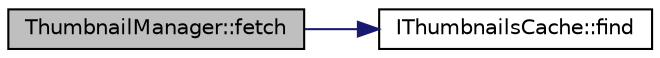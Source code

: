 digraph "ThumbnailManager::fetch"
{
 // LATEX_PDF_SIZE
  edge [fontname="Helvetica",fontsize="10",labelfontname="Helvetica",labelfontsize="10"];
  node [fontname="Helvetica",fontsize="10",shape=record];
  rankdir="LR";
  Node1 [label="ThumbnailManager::fetch",height=0.2,width=0.4,color="black", fillcolor="grey75", style="filled", fontcolor="black",tooltip=" "];
  Node1 -> Node2 [color="midnightblue",fontsize="10",style="solid",fontname="Helvetica"];
  Node2 [label="IThumbnailsCache::find",height=0.2,width=0.4,color="black", fillcolor="white", style="filled",URL="$struct_i_thumbnails_cache.html#ad23e2c21a291cf60395c5ce90be5bb9f",tooltip=" "];
}
